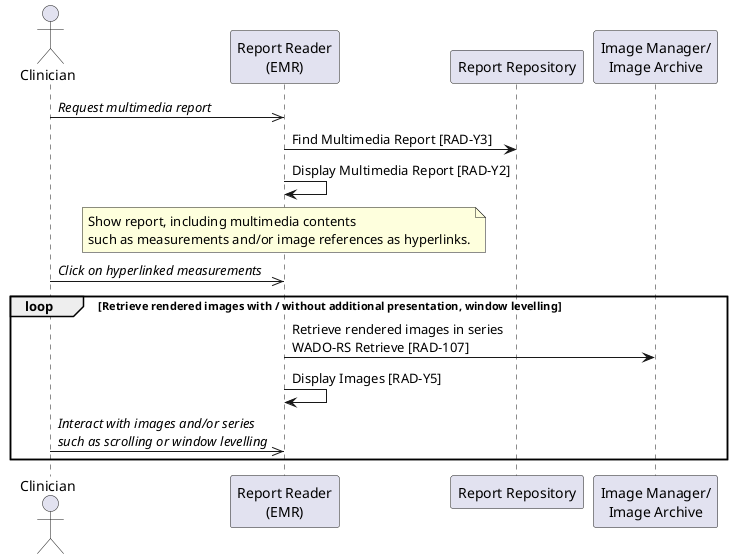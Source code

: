 @startuml

actor Clinician as Clinician

participant "Report Reader\n(EMR)" as EMR
participant "Report Repository" as Repo

participant "Image Manager/\nImage Archive" as Archive

Clinician->>EMR: //Request multimedia report//

EMR->Repo: Find Multimedia Report [RAD-Y3]
EMR->EMR: Display Multimedia Report [RAD-Y2]
note over EMR
Show report, including multimedia contents
such as measurements and/or image references as hyperlinks.
end note

Clinician->>EMR: //Click on hyperlinked measurements//

loop Retrieve rendered images with / without additional presentation, window levelling
EMR->Archive: Retrieve rendered images in series\nWADO-RS Retrieve [RAD-107]
EMR->EMR: Display Images [RAD-Y5]

Clinician->>EMR: //Interact with images and/or series//\n//such as scrolling or window levelling//
end loop

@enduml